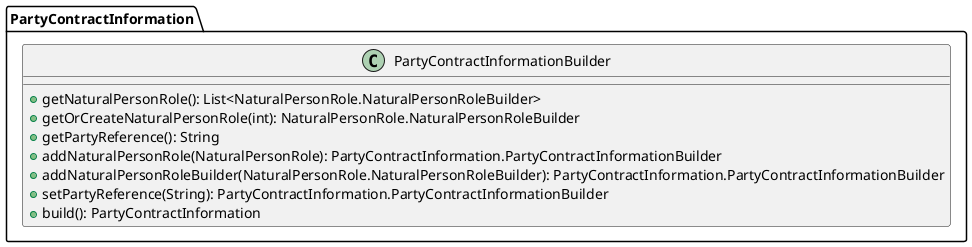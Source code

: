 @startuml

    class PartyContractInformation.PartyContractInformationBuilder [[PartyContractInformation.PartyContractInformationBuilder.html]] {
        +getNaturalPersonRole(): List<NaturalPersonRole.NaturalPersonRoleBuilder>
        +getOrCreateNaturalPersonRole(int): NaturalPersonRole.NaturalPersonRoleBuilder
        +getPartyReference(): String
        +addNaturalPersonRole(NaturalPersonRole): PartyContractInformation.PartyContractInformationBuilder
        +addNaturalPersonRoleBuilder(NaturalPersonRole.NaturalPersonRoleBuilder): PartyContractInformation.PartyContractInformationBuilder
        +setPartyReference(String): PartyContractInformation.PartyContractInformationBuilder
        +build(): PartyContractInformation
    }

@enduml
